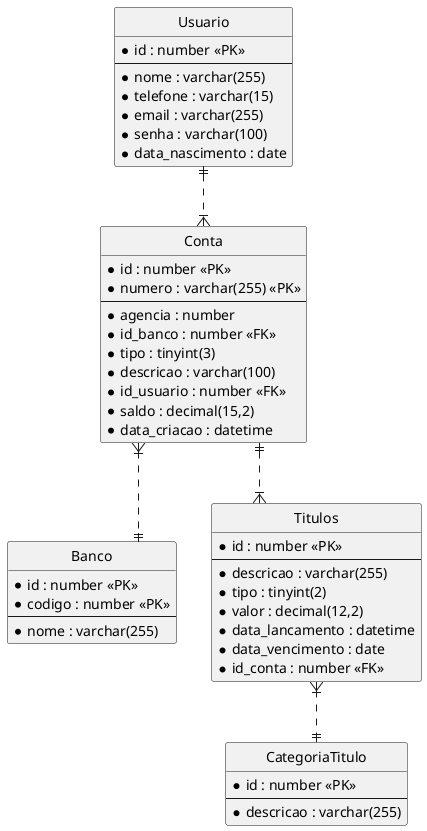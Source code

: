 @startuml

' hide the spot
hide circle

' avoid problems with angled crows feet
skinparam linetype ortho

' entity "TipoGrupoUsuario" as tipogrupousuario {
'  *id : number <<PK>>
'  --
'  *sigla : char(3) <<PK>>
'  *descricao : vachar(100)
' }

' entity "GrupoUsuario" as grupousuario {
'  *id : number <<PK>>
'  --
'  *id_tipo : number <<FK>>
'  *descricao : varchar(100)
' }

entity "Usuario" as usuario {
  *id : number <<PK>>
  --
  *nome : varchar(255)
  *telefone : varchar(15)
  *email : varchar(255)
  *senha : varchar(100)
  *data_nascimento : date
'  *grupo : number <<FK>>
}

' entity "TipoConta" as tipoconta {
'  *id : number <<PK>>
'  --
'  *tipo : tinyint(3) <<PK>>
'  *descricao : varchar(100)
' }

entity "Conta" as conta {
  *id : number <<PK>>
  *numero : varchar(255) <<PK>>
  --
  *agencia : number
  *id_banco : number <<FK>>
  *tipo : tinyint(3)
  *descricao : varchar(100)
  *id_usuario : number <<FK>>
  *saldo : decimal(15,2)
  *data_criacao : datetime
}


entity "Banco" as banco {
  *id : number <<PK>>
  *codigo : number <<PK>>
  --
  *nome : varchar(255)
}


entity "Titulos" as titulos {
  *id : number <<PK>>
  --
  *descricao : varchar(255)
  *tipo : tinyint(2)
  *valor : decimal(12,2)
  *data_lancamento : datetime
  *data_vencimento : date
  *id_conta : number <<FK>>
}

entity "CategoriaTitulo" as categoriatitulo {
  *id : number <<PK>>
  --
  *descricao : varchar(255)
}

' grupousuario }|..|| tipogrupousuario
' usuario }|..|| grupousuario
' conta }|..|| tipoconta
usuario ||..|{ conta
conta }|..|| banco
conta ||..|{ titulos
titulos }|..|| categoriatitulo

@enduml
